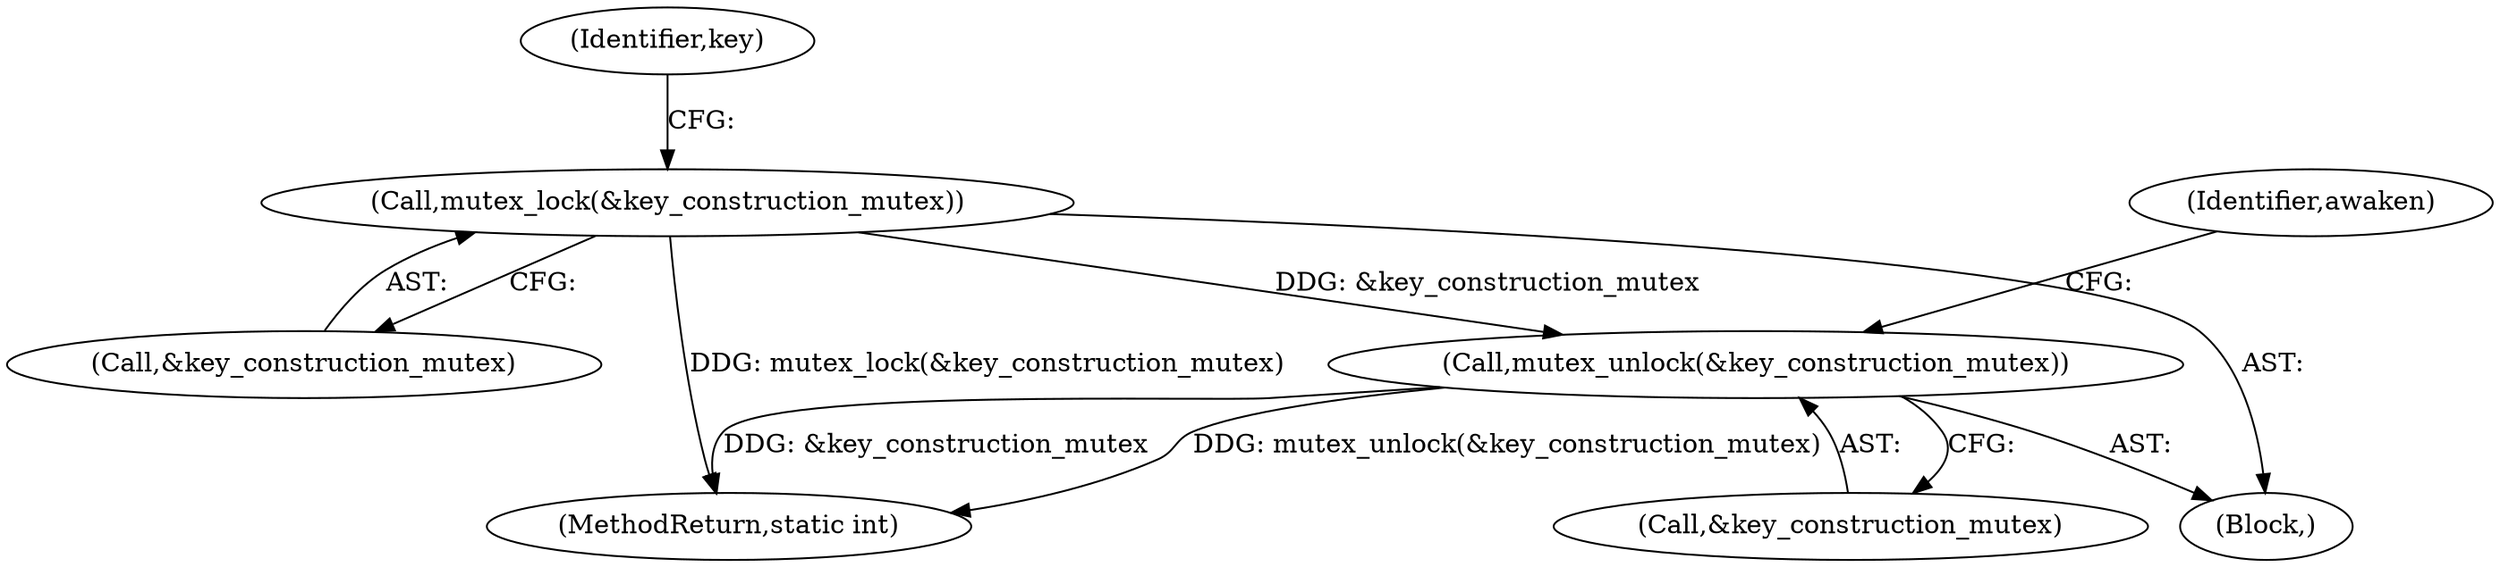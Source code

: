 digraph "0_linux_363b02dab09b3226f3bd1420dad9c72b79a42a76_4@API" {
"1000126" [label="(Call,mutex_lock(&key_construction_mutex))"];
"1000209" [label="(Call,mutex_unlock(&key_construction_mutex))"];
"1000209" [label="(Call,mutex_unlock(&key_construction_mutex))"];
"1000112" [label="(Block,)"];
"1000127" [label="(Call,&key_construction_mutex)"];
"1000213" [label="(Identifier,awaken)"];
"1000222" [label="(MethodReturn,static int)"];
"1000126" [label="(Call,mutex_lock(&key_construction_mutex))"];
"1000132" [label="(Identifier,key)"];
"1000210" [label="(Call,&key_construction_mutex)"];
"1000126" -> "1000112"  [label="AST: "];
"1000126" -> "1000127"  [label="CFG: "];
"1000127" -> "1000126"  [label="AST: "];
"1000132" -> "1000126"  [label="CFG: "];
"1000126" -> "1000222"  [label="DDG: mutex_lock(&key_construction_mutex)"];
"1000126" -> "1000209"  [label="DDG: &key_construction_mutex"];
"1000209" -> "1000112"  [label="AST: "];
"1000209" -> "1000210"  [label="CFG: "];
"1000210" -> "1000209"  [label="AST: "];
"1000213" -> "1000209"  [label="CFG: "];
"1000209" -> "1000222"  [label="DDG: mutex_unlock(&key_construction_mutex)"];
"1000209" -> "1000222"  [label="DDG: &key_construction_mutex"];
}
